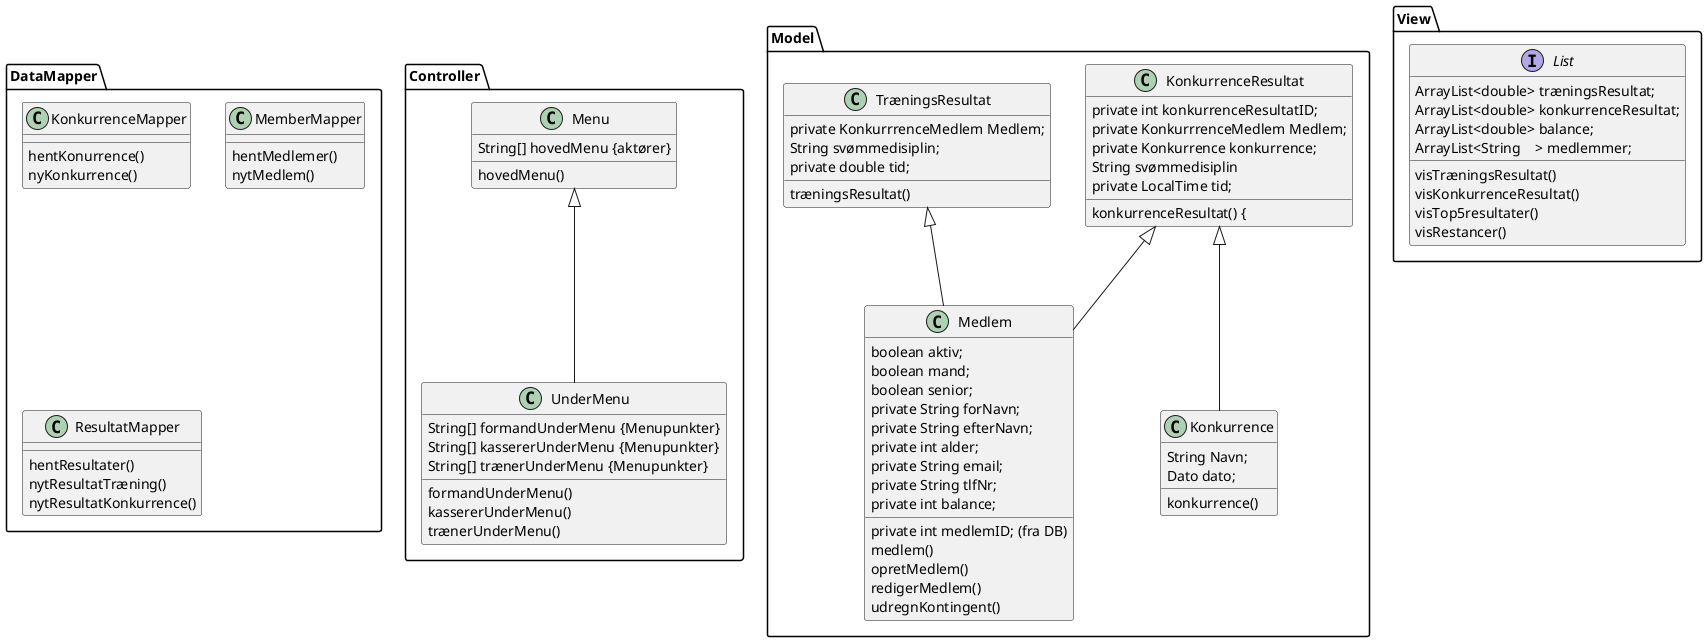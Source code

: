 @startuml

namespace Controller {

Class Menu {
String[] hovedMenu {aktører}
hovedMenu()
}

Class UnderMenu {
String[] formandUnderMenu {Menupunkter}
String[] kassererUnderMenu {Menupunkter}
String[] trænerUnderMenu {Menupunkter}
formandUnderMenu()
kassererUnderMenu()
trænerUnderMenu()
}

Menu <|-- UnderMenu

}

namespace Model {

Class Medlem {
boolean aktiv;
boolean mand;
boolean senior;
private int medlemID; (fra DB)
private String forNavn;
private String efterNavn;
private int alder;
private String email;
private String tlfNr;
private int balance;
medlem()
opretMedlem()
redigerMedlem()
udregnKontingent()
}

Class KonkurrenceResultat {
private int konkurrenceResultatID;
private KonkurrrenceMedlem Medlem;
private Konkurrence konkurrence;
String svømmedisiplin
private LocalTime tid;

konkurrenceResultat() {
}


Class TræningsResultat {
private KonkurrrenceMedlem Medlem;
String svømmedisiplin;
private double tid;
træningsResultat()
}

Class Konkurrence {
String Navn;
Dato dato;
konkurrence()
}

KonkurrenceResultat <|-- Konkurrence
KonkurrenceResultat <|-- Medlem
TræningsResultat <|-- Medlem



}


namespace View {

interface List {
ArrayList<double> træningsResultat;
ArrayList<double> konkurrenceResultat;
ArrayList<double> balance;
ArrayList<String    > medlemmer;

visTræningsResultat()
visKonkurrenceResultat()
visTop5resultater()
visRestancer()

}

}

namespace DataMapper {

Class KonkurrenceMapper {
hentKonurrence()
nyKonkurrence()
}
Class MemberMapper {
hentMedlemer()
nytMedlem()
}
Class ResultatMapper {
hentResultater()
nytResultatTræning()
nytResultatKonkurrence()
}

}


@enduml